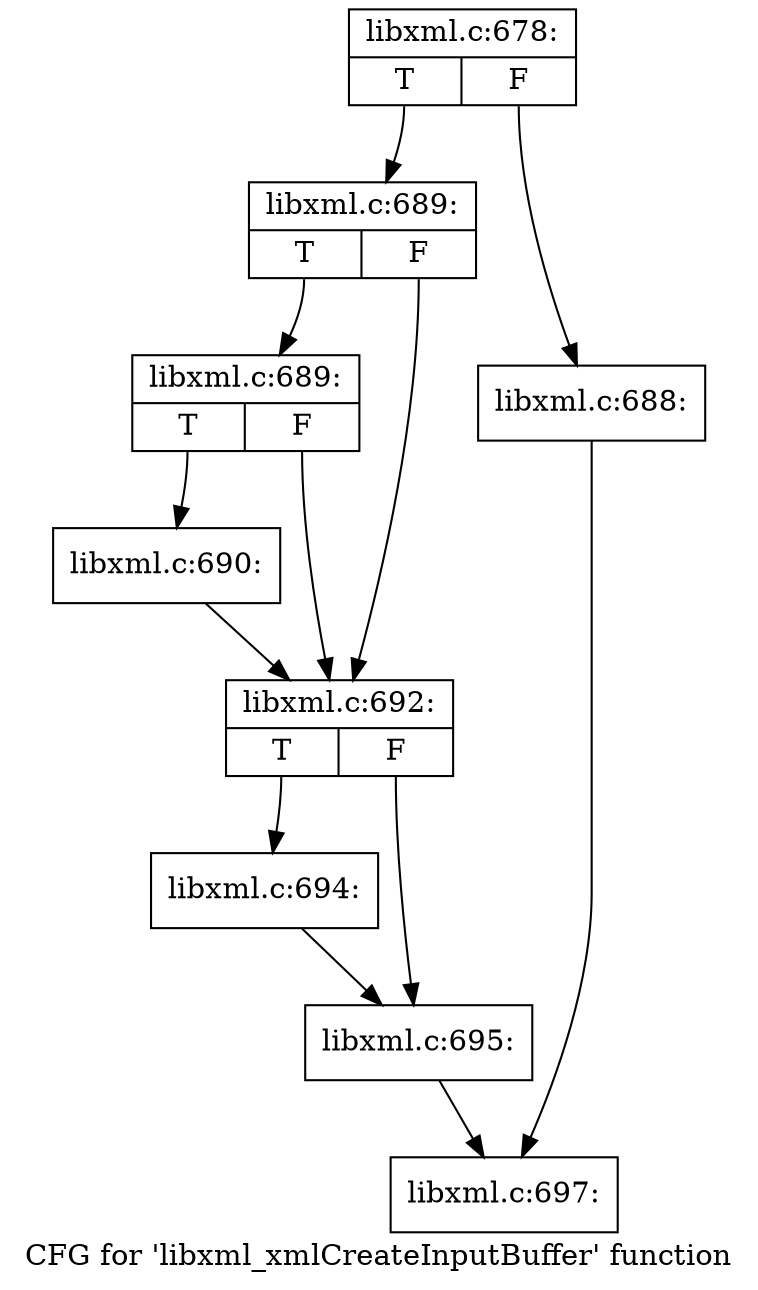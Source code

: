 digraph "CFG for 'libxml_xmlCreateInputBuffer' function" {
	label="CFG for 'libxml_xmlCreateInputBuffer' function";

	Node0x4e3f8d0 [shape=record,label="{libxml.c:678:|{<s0>T|<s1>F}}"];
	Node0x4e3f8d0:s0 -> Node0x5206d60;
	Node0x4e3f8d0:s1 -> Node0x5206d10;
	Node0x5206d10 [shape=record,label="{libxml.c:688:}"];
	Node0x5206d10 -> Node0x4dd3eb0;
	Node0x5206d60 [shape=record,label="{libxml.c:689:|{<s0>T|<s1>F}}"];
	Node0x5206d60:s0 -> Node0x52075d0;
	Node0x5206d60:s1 -> Node0x5207580;
	Node0x52075d0 [shape=record,label="{libxml.c:689:|{<s0>T|<s1>F}}"];
	Node0x52075d0:s0 -> Node0x5207530;
	Node0x52075d0:s1 -> Node0x5207580;
	Node0x5207530 [shape=record,label="{libxml.c:690:}"];
	Node0x5207530 -> Node0x5207580;
	Node0x5207580 [shape=record,label="{libxml.c:692:|{<s0>T|<s1>F}}"];
	Node0x5207580:s0 -> Node0x52089e0;
	Node0x5207580:s1 -> Node0x4dd3be0;
	Node0x52089e0 [shape=record,label="{libxml.c:694:}"];
	Node0x52089e0 -> Node0x4dd3be0;
	Node0x4dd3be0 [shape=record,label="{libxml.c:695:}"];
	Node0x4dd3be0 -> Node0x4dd3eb0;
	Node0x4dd3eb0 [shape=record,label="{libxml.c:697:}"];
}
